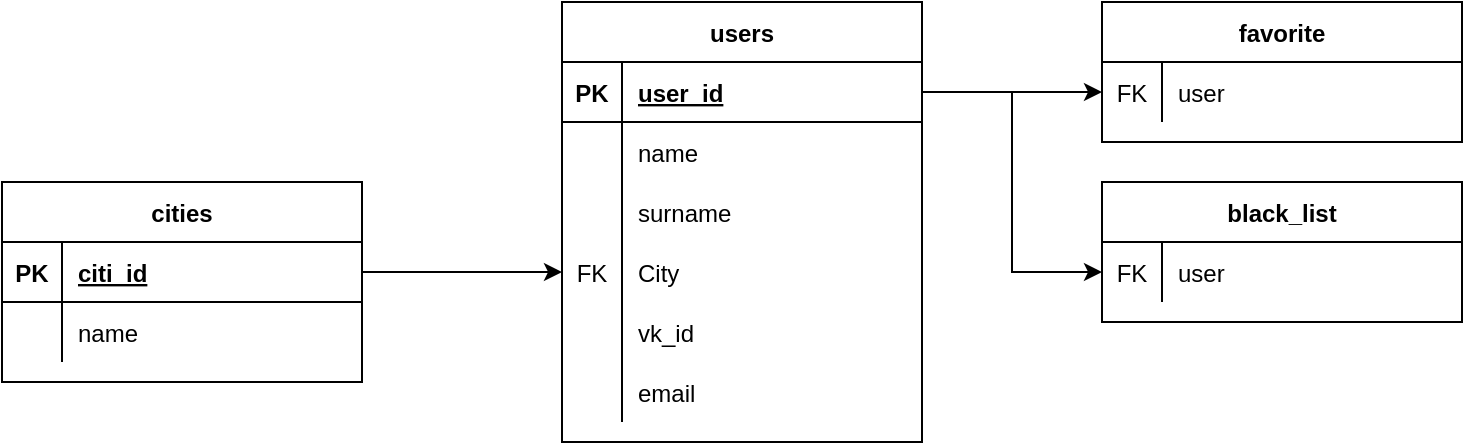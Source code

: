 <mxfile version="20.5.1" type="github">
  <diagram id="Gaq8DT_5jWcXwEss5KSv" name="Страница 1">
    <mxGraphModel dx="1374" dy="789" grid="1" gridSize="10" guides="1" tooltips="1" connect="1" arrows="1" fold="1" page="1" pageScale="1" pageWidth="827" pageHeight="1169" math="0" shadow="0">
      <root>
        <mxCell id="0" />
        <mxCell id="1" parent="0" />
        <mxCell id="s_L5fNFia-rZHxBuG_5I-14" value="users" style="shape=table;startSize=30;container=1;collapsible=1;childLayout=tableLayout;fixedRows=1;rowLines=0;fontStyle=1;align=center;resizeLast=1;" vertex="1" parent="1">
          <mxGeometry x="350" y="240" width="180" height="220" as="geometry" />
        </mxCell>
        <mxCell id="s_L5fNFia-rZHxBuG_5I-15" value="" style="shape=tableRow;horizontal=0;startSize=0;swimlaneHead=0;swimlaneBody=0;fillColor=none;collapsible=0;dropTarget=0;points=[[0,0.5],[1,0.5]];portConstraint=eastwest;top=0;left=0;right=0;bottom=1;" vertex="1" parent="s_L5fNFia-rZHxBuG_5I-14">
          <mxGeometry y="30" width="180" height="30" as="geometry" />
        </mxCell>
        <mxCell id="s_L5fNFia-rZHxBuG_5I-16" value="PK" style="shape=partialRectangle;connectable=0;fillColor=none;top=0;left=0;bottom=0;right=0;fontStyle=1;overflow=hidden;" vertex="1" parent="s_L5fNFia-rZHxBuG_5I-15">
          <mxGeometry width="30" height="30" as="geometry">
            <mxRectangle width="30" height="30" as="alternateBounds" />
          </mxGeometry>
        </mxCell>
        <mxCell id="s_L5fNFia-rZHxBuG_5I-17" value="user_id" style="shape=partialRectangle;connectable=0;fillColor=none;top=0;left=0;bottom=0;right=0;align=left;spacingLeft=6;fontStyle=5;overflow=hidden;" vertex="1" parent="s_L5fNFia-rZHxBuG_5I-15">
          <mxGeometry x="30" width="150" height="30" as="geometry">
            <mxRectangle width="150" height="30" as="alternateBounds" />
          </mxGeometry>
        </mxCell>
        <mxCell id="s_L5fNFia-rZHxBuG_5I-18" value="" style="shape=tableRow;horizontal=0;startSize=0;swimlaneHead=0;swimlaneBody=0;fillColor=none;collapsible=0;dropTarget=0;points=[[0,0.5],[1,0.5]];portConstraint=eastwest;top=0;left=0;right=0;bottom=0;" vertex="1" parent="s_L5fNFia-rZHxBuG_5I-14">
          <mxGeometry y="60" width="180" height="30" as="geometry" />
        </mxCell>
        <mxCell id="s_L5fNFia-rZHxBuG_5I-19" value="" style="shape=partialRectangle;connectable=0;fillColor=none;top=0;left=0;bottom=0;right=0;editable=1;overflow=hidden;" vertex="1" parent="s_L5fNFia-rZHxBuG_5I-18">
          <mxGeometry width="30" height="30" as="geometry">
            <mxRectangle width="30" height="30" as="alternateBounds" />
          </mxGeometry>
        </mxCell>
        <mxCell id="s_L5fNFia-rZHxBuG_5I-20" value="name" style="shape=partialRectangle;connectable=0;fillColor=none;top=0;left=0;bottom=0;right=0;align=left;spacingLeft=6;overflow=hidden;" vertex="1" parent="s_L5fNFia-rZHxBuG_5I-18">
          <mxGeometry x="30" width="150" height="30" as="geometry">
            <mxRectangle width="150" height="30" as="alternateBounds" />
          </mxGeometry>
        </mxCell>
        <mxCell id="s_L5fNFia-rZHxBuG_5I-21" value="" style="shape=tableRow;horizontal=0;startSize=0;swimlaneHead=0;swimlaneBody=0;fillColor=none;collapsible=0;dropTarget=0;points=[[0,0.5],[1,0.5]];portConstraint=eastwest;top=0;left=0;right=0;bottom=0;" vertex="1" parent="s_L5fNFia-rZHxBuG_5I-14">
          <mxGeometry y="90" width="180" height="30" as="geometry" />
        </mxCell>
        <mxCell id="s_L5fNFia-rZHxBuG_5I-22" value="" style="shape=partialRectangle;connectable=0;fillColor=none;top=0;left=0;bottom=0;right=0;editable=1;overflow=hidden;" vertex="1" parent="s_L5fNFia-rZHxBuG_5I-21">
          <mxGeometry width="30" height="30" as="geometry">
            <mxRectangle width="30" height="30" as="alternateBounds" />
          </mxGeometry>
        </mxCell>
        <mxCell id="s_L5fNFia-rZHxBuG_5I-23" value="surname" style="shape=partialRectangle;connectable=0;fillColor=none;top=0;left=0;bottom=0;right=0;align=left;spacingLeft=6;overflow=hidden;" vertex="1" parent="s_L5fNFia-rZHxBuG_5I-21">
          <mxGeometry x="30" width="150" height="30" as="geometry">
            <mxRectangle width="150" height="30" as="alternateBounds" />
          </mxGeometry>
        </mxCell>
        <mxCell id="s_L5fNFia-rZHxBuG_5I-24" value="" style="shape=tableRow;horizontal=0;startSize=0;swimlaneHead=0;swimlaneBody=0;fillColor=none;collapsible=0;dropTarget=0;points=[[0,0.5],[1,0.5]];portConstraint=eastwest;top=0;left=0;right=0;bottom=0;" vertex="1" parent="s_L5fNFia-rZHxBuG_5I-14">
          <mxGeometry y="120" width="180" height="30" as="geometry" />
        </mxCell>
        <mxCell id="s_L5fNFia-rZHxBuG_5I-25" value="FK" style="shape=partialRectangle;connectable=0;fillColor=none;top=0;left=0;bottom=0;right=0;editable=1;overflow=hidden;" vertex="1" parent="s_L5fNFia-rZHxBuG_5I-24">
          <mxGeometry width="30" height="30" as="geometry">
            <mxRectangle width="30" height="30" as="alternateBounds" />
          </mxGeometry>
        </mxCell>
        <mxCell id="s_L5fNFia-rZHxBuG_5I-26" value="City" style="shape=partialRectangle;connectable=0;fillColor=none;top=0;left=0;bottom=0;right=0;align=left;spacingLeft=6;overflow=hidden;" vertex="1" parent="s_L5fNFia-rZHxBuG_5I-24">
          <mxGeometry x="30" width="150" height="30" as="geometry">
            <mxRectangle width="150" height="30" as="alternateBounds" />
          </mxGeometry>
        </mxCell>
        <mxCell id="s_L5fNFia-rZHxBuG_5I-41" style="shape=tableRow;horizontal=0;startSize=0;swimlaneHead=0;swimlaneBody=0;fillColor=none;collapsible=0;dropTarget=0;points=[[0,0.5],[1,0.5]];portConstraint=eastwest;top=0;left=0;right=0;bottom=0;" vertex="1" parent="s_L5fNFia-rZHxBuG_5I-14">
          <mxGeometry y="150" width="180" height="30" as="geometry" />
        </mxCell>
        <mxCell id="s_L5fNFia-rZHxBuG_5I-42" style="shape=partialRectangle;connectable=0;fillColor=none;top=0;left=0;bottom=0;right=0;editable=1;overflow=hidden;" vertex="1" parent="s_L5fNFia-rZHxBuG_5I-41">
          <mxGeometry width="30" height="30" as="geometry">
            <mxRectangle width="30" height="30" as="alternateBounds" />
          </mxGeometry>
        </mxCell>
        <mxCell id="s_L5fNFia-rZHxBuG_5I-43" value="vk_id" style="shape=partialRectangle;connectable=0;fillColor=none;top=0;left=0;bottom=0;right=0;align=left;spacingLeft=6;overflow=hidden;" vertex="1" parent="s_L5fNFia-rZHxBuG_5I-41">
          <mxGeometry x="30" width="150" height="30" as="geometry">
            <mxRectangle width="150" height="30" as="alternateBounds" />
          </mxGeometry>
        </mxCell>
        <mxCell id="s_L5fNFia-rZHxBuG_5I-44" style="shape=tableRow;horizontal=0;startSize=0;swimlaneHead=0;swimlaneBody=0;fillColor=none;collapsible=0;dropTarget=0;points=[[0,0.5],[1,0.5]];portConstraint=eastwest;top=0;left=0;right=0;bottom=0;" vertex="1" parent="s_L5fNFia-rZHxBuG_5I-14">
          <mxGeometry y="180" width="180" height="30" as="geometry" />
        </mxCell>
        <mxCell id="s_L5fNFia-rZHxBuG_5I-45" style="shape=partialRectangle;connectable=0;fillColor=none;top=0;left=0;bottom=0;right=0;editable=1;overflow=hidden;" vertex="1" parent="s_L5fNFia-rZHxBuG_5I-44">
          <mxGeometry width="30" height="30" as="geometry">
            <mxRectangle width="30" height="30" as="alternateBounds" />
          </mxGeometry>
        </mxCell>
        <mxCell id="s_L5fNFia-rZHxBuG_5I-46" value="email" style="shape=partialRectangle;connectable=0;fillColor=none;top=0;left=0;bottom=0;right=0;align=left;spacingLeft=6;overflow=hidden;" vertex="1" parent="s_L5fNFia-rZHxBuG_5I-44">
          <mxGeometry x="30" width="150" height="30" as="geometry">
            <mxRectangle width="150" height="30" as="alternateBounds" />
          </mxGeometry>
        </mxCell>
        <mxCell id="s_L5fNFia-rZHxBuG_5I-27" value="cities" style="shape=table;startSize=30;container=1;collapsible=1;childLayout=tableLayout;fixedRows=1;rowLines=0;fontStyle=1;align=center;resizeLast=1;" vertex="1" parent="1">
          <mxGeometry x="70" y="330" width="180" height="100" as="geometry" />
        </mxCell>
        <mxCell id="s_L5fNFia-rZHxBuG_5I-28" value="" style="shape=tableRow;horizontal=0;startSize=0;swimlaneHead=0;swimlaneBody=0;fillColor=none;collapsible=0;dropTarget=0;points=[[0,0.5],[1,0.5]];portConstraint=eastwest;top=0;left=0;right=0;bottom=1;" vertex="1" parent="s_L5fNFia-rZHxBuG_5I-27">
          <mxGeometry y="30" width="180" height="30" as="geometry" />
        </mxCell>
        <mxCell id="s_L5fNFia-rZHxBuG_5I-29" value="PK" style="shape=partialRectangle;connectable=0;fillColor=none;top=0;left=0;bottom=0;right=0;fontStyle=1;overflow=hidden;" vertex="1" parent="s_L5fNFia-rZHxBuG_5I-28">
          <mxGeometry width="30" height="30" as="geometry">
            <mxRectangle width="30" height="30" as="alternateBounds" />
          </mxGeometry>
        </mxCell>
        <mxCell id="s_L5fNFia-rZHxBuG_5I-30" value="citi_id" style="shape=partialRectangle;connectable=0;fillColor=none;top=0;left=0;bottom=0;right=0;align=left;spacingLeft=6;fontStyle=5;overflow=hidden;" vertex="1" parent="s_L5fNFia-rZHxBuG_5I-28">
          <mxGeometry x="30" width="150" height="30" as="geometry">
            <mxRectangle width="150" height="30" as="alternateBounds" />
          </mxGeometry>
        </mxCell>
        <mxCell id="s_L5fNFia-rZHxBuG_5I-31" value="" style="shape=tableRow;horizontal=0;startSize=0;swimlaneHead=0;swimlaneBody=0;fillColor=none;collapsible=0;dropTarget=0;points=[[0,0.5],[1,0.5]];portConstraint=eastwest;top=0;left=0;right=0;bottom=0;" vertex="1" parent="s_L5fNFia-rZHxBuG_5I-27">
          <mxGeometry y="60" width="180" height="30" as="geometry" />
        </mxCell>
        <mxCell id="s_L5fNFia-rZHxBuG_5I-32" value="" style="shape=partialRectangle;connectable=0;fillColor=none;top=0;left=0;bottom=0;right=0;editable=1;overflow=hidden;" vertex="1" parent="s_L5fNFia-rZHxBuG_5I-31">
          <mxGeometry width="30" height="30" as="geometry">
            <mxRectangle width="30" height="30" as="alternateBounds" />
          </mxGeometry>
        </mxCell>
        <mxCell id="s_L5fNFia-rZHxBuG_5I-33" value="name" style="shape=partialRectangle;connectable=0;fillColor=none;top=0;left=0;bottom=0;right=0;align=left;spacingLeft=6;overflow=hidden;" vertex="1" parent="s_L5fNFia-rZHxBuG_5I-31">
          <mxGeometry x="30" width="150" height="30" as="geometry">
            <mxRectangle width="150" height="30" as="alternateBounds" />
          </mxGeometry>
        </mxCell>
        <mxCell id="s_L5fNFia-rZHxBuG_5I-40" style="edgeStyle=orthogonalEdgeStyle;rounded=0;orthogonalLoop=1;jettySize=auto;html=1;" edge="1" parent="1" source="s_L5fNFia-rZHxBuG_5I-28" target="s_L5fNFia-rZHxBuG_5I-24">
          <mxGeometry relative="1" as="geometry" />
        </mxCell>
        <mxCell id="s_L5fNFia-rZHxBuG_5I-47" value="favorite" style="shape=table;startSize=30;container=1;collapsible=1;childLayout=tableLayout;fixedRows=1;rowLines=0;fontStyle=1;align=center;resizeLast=1;" vertex="1" parent="1">
          <mxGeometry x="620" y="240" width="180" height="70" as="geometry" />
        </mxCell>
        <mxCell id="s_L5fNFia-rZHxBuG_5I-57" value="" style="shape=tableRow;horizontal=0;startSize=0;swimlaneHead=0;swimlaneBody=0;fillColor=none;collapsible=0;dropTarget=0;points=[[0,0.5],[1,0.5]];portConstraint=eastwest;top=0;left=0;right=0;bottom=0;" vertex="1" parent="s_L5fNFia-rZHxBuG_5I-47">
          <mxGeometry y="30" width="180" height="30" as="geometry" />
        </mxCell>
        <mxCell id="s_L5fNFia-rZHxBuG_5I-58" value="FK" style="shape=partialRectangle;connectable=0;fillColor=none;top=0;left=0;bottom=0;right=0;editable=1;overflow=hidden;" vertex="1" parent="s_L5fNFia-rZHxBuG_5I-57">
          <mxGeometry width="30" height="30" as="geometry">
            <mxRectangle width="30" height="30" as="alternateBounds" />
          </mxGeometry>
        </mxCell>
        <mxCell id="s_L5fNFia-rZHxBuG_5I-59" value="user" style="shape=partialRectangle;connectable=0;fillColor=none;top=0;left=0;bottom=0;right=0;align=left;spacingLeft=6;overflow=hidden;" vertex="1" parent="s_L5fNFia-rZHxBuG_5I-57">
          <mxGeometry x="30" width="150" height="30" as="geometry">
            <mxRectangle width="150" height="30" as="alternateBounds" />
          </mxGeometry>
        </mxCell>
        <mxCell id="s_L5fNFia-rZHxBuG_5I-61" style="edgeStyle=orthogonalEdgeStyle;rounded=0;orthogonalLoop=1;jettySize=auto;html=1;" edge="1" parent="1" source="s_L5fNFia-rZHxBuG_5I-15" target="s_L5fNFia-rZHxBuG_5I-57">
          <mxGeometry relative="1" as="geometry" />
        </mxCell>
        <mxCell id="s_L5fNFia-rZHxBuG_5I-62" value="black_list" style="shape=table;startSize=30;container=1;collapsible=1;childLayout=tableLayout;fixedRows=1;rowLines=0;fontStyle=1;align=center;resizeLast=1;" vertex="1" parent="1">
          <mxGeometry x="620" y="330" width="180" height="70" as="geometry" />
        </mxCell>
        <mxCell id="s_L5fNFia-rZHxBuG_5I-63" value="" style="shape=tableRow;horizontal=0;startSize=0;swimlaneHead=0;swimlaneBody=0;fillColor=none;collapsible=0;dropTarget=0;points=[[0,0.5],[1,0.5]];portConstraint=eastwest;top=0;left=0;right=0;bottom=0;" vertex="1" parent="s_L5fNFia-rZHxBuG_5I-62">
          <mxGeometry y="30" width="180" height="30" as="geometry" />
        </mxCell>
        <mxCell id="s_L5fNFia-rZHxBuG_5I-64" value="FK" style="shape=partialRectangle;connectable=0;fillColor=none;top=0;left=0;bottom=0;right=0;editable=1;overflow=hidden;" vertex="1" parent="s_L5fNFia-rZHxBuG_5I-63">
          <mxGeometry width="30" height="30" as="geometry">
            <mxRectangle width="30" height="30" as="alternateBounds" />
          </mxGeometry>
        </mxCell>
        <mxCell id="s_L5fNFia-rZHxBuG_5I-65" value="user" style="shape=partialRectangle;connectable=0;fillColor=none;top=0;left=0;bottom=0;right=0;align=left;spacingLeft=6;overflow=hidden;" vertex="1" parent="s_L5fNFia-rZHxBuG_5I-63">
          <mxGeometry x="30" width="150" height="30" as="geometry">
            <mxRectangle width="150" height="30" as="alternateBounds" />
          </mxGeometry>
        </mxCell>
        <mxCell id="s_L5fNFia-rZHxBuG_5I-66" style="edgeStyle=orthogonalEdgeStyle;rounded=0;orthogonalLoop=1;jettySize=auto;html=1;entryX=0;entryY=0.5;entryDx=0;entryDy=0;" edge="1" parent="1" source="s_L5fNFia-rZHxBuG_5I-15" target="s_L5fNFia-rZHxBuG_5I-63">
          <mxGeometry relative="1" as="geometry" />
        </mxCell>
      </root>
    </mxGraphModel>
  </diagram>
</mxfile>
